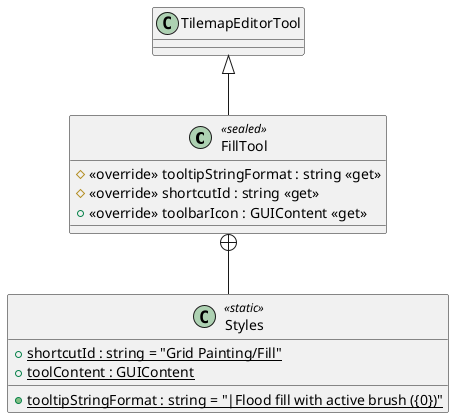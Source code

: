@startuml
class FillTool <<sealed>> {
    # <<override>> tooltipStringFormat : string <<get>>
    # <<override>> shortcutId : string <<get>>
    + <<override>> toolbarIcon : GUIContent <<get>>
}
class Styles <<static>> {
    + {static} tooltipStringFormat : string = "|Flood fill with active brush ({0&#125;)"
    + {static} shortcutId : string = "Grid Painting/Fill"
    + {static} toolContent : GUIContent
}
TilemapEditorTool <|-- FillTool
FillTool +-- Styles
@enduml
